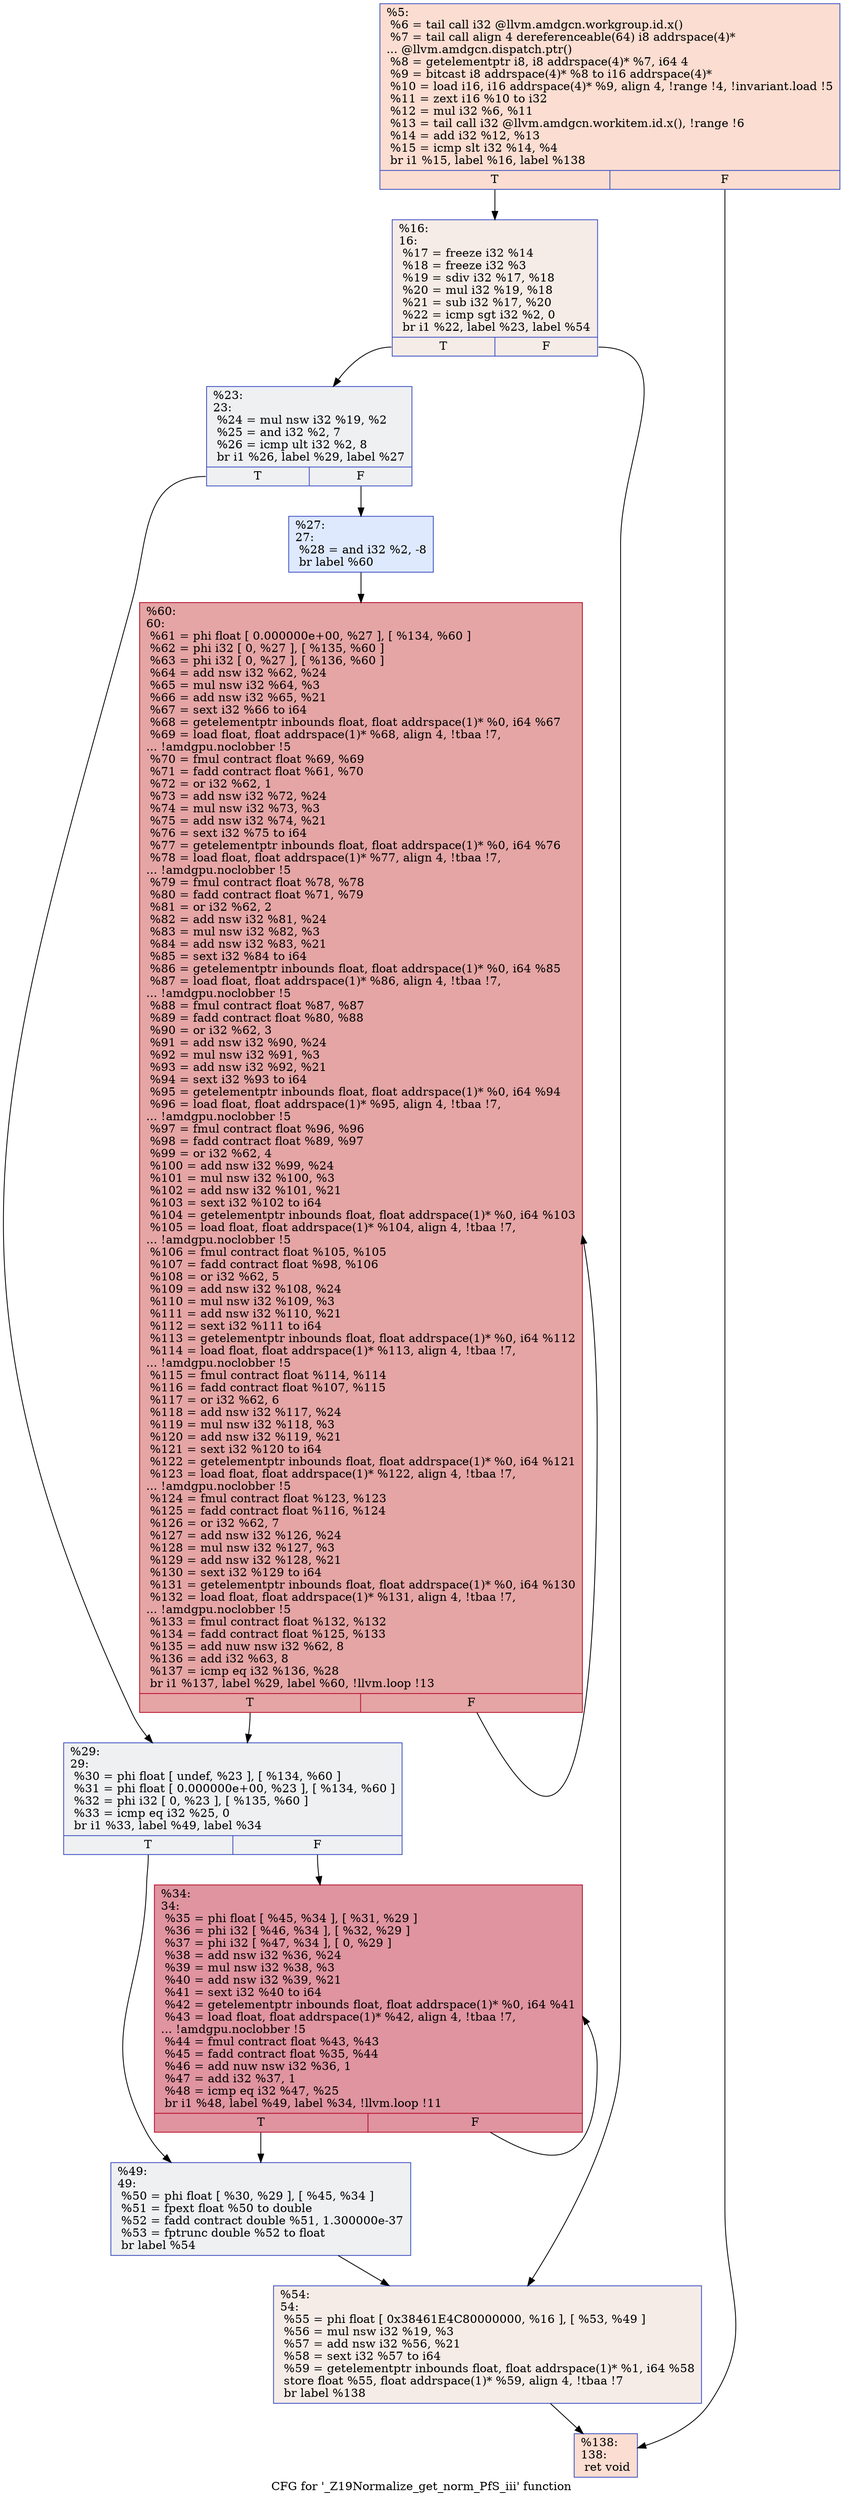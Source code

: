 digraph "CFG for '_Z19Normalize_get_norm_PfS_iii' function" {
	label="CFG for '_Z19Normalize_get_norm_PfS_iii' function";

	Node0x51ad4c0 [shape=record,color="#3d50c3ff", style=filled, fillcolor="#f7b39670",label="{%5:\l  %6 = tail call i32 @llvm.amdgcn.workgroup.id.x()\l  %7 = tail call align 4 dereferenceable(64) i8 addrspace(4)*\l... @llvm.amdgcn.dispatch.ptr()\l  %8 = getelementptr i8, i8 addrspace(4)* %7, i64 4\l  %9 = bitcast i8 addrspace(4)* %8 to i16 addrspace(4)*\l  %10 = load i16, i16 addrspace(4)* %9, align 4, !range !4, !invariant.load !5\l  %11 = zext i16 %10 to i32\l  %12 = mul i32 %6, %11\l  %13 = tail call i32 @llvm.amdgcn.workitem.id.x(), !range !6\l  %14 = add i32 %12, %13\l  %15 = icmp slt i32 %14, %4\l  br i1 %15, label %16, label %138\l|{<s0>T|<s1>F}}"];
	Node0x51ad4c0:s0 -> Node0x51af380;
	Node0x51ad4c0:s1 -> Node0x51af410;
	Node0x51af380 [shape=record,color="#3d50c3ff", style=filled, fillcolor="#ead5c970",label="{%16:\l16:                                               \l  %17 = freeze i32 %14\l  %18 = freeze i32 %3\l  %19 = sdiv i32 %17, %18\l  %20 = mul i32 %19, %18\l  %21 = sub i32 %17, %20\l  %22 = icmp sgt i32 %2, 0\l  br i1 %22, label %23, label %54\l|{<s0>T|<s1>F}}"];
	Node0x51af380:s0 -> Node0x51af910;
	Node0x51af380:s1 -> Node0x51af960;
	Node0x51af910 [shape=record,color="#3d50c3ff", style=filled, fillcolor="#d9dce170",label="{%23:\l23:                                               \l  %24 = mul nsw i32 %19, %2\l  %25 = and i32 %2, 7\l  %26 = icmp ult i32 %2, 8\l  br i1 %26, label %29, label %27\l|{<s0>T|<s1>F}}"];
	Node0x51af910:s0 -> Node0x51afcb0;
	Node0x51af910:s1 -> Node0x51afd00;
	Node0x51afd00 [shape=record,color="#3d50c3ff", style=filled, fillcolor="#b5cdfa70",label="{%27:\l27:                                               \l  %28 = and i32 %2, -8\l  br label %60\l}"];
	Node0x51afd00 -> Node0x51aff00;
	Node0x51afcb0 [shape=record,color="#3d50c3ff", style=filled, fillcolor="#d9dce170",label="{%29:\l29:                                               \l  %30 = phi float [ undef, %23 ], [ %134, %60 ]\l  %31 = phi float [ 0.000000e+00, %23 ], [ %134, %60 ]\l  %32 = phi i32 [ 0, %23 ], [ %135, %60 ]\l  %33 = icmp eq i32 %25, 0\l  br i1 %33, label %49, label %34\l|{<s0>T|<s1>F}}"];
	Node0x51afcb0:s0 -> Node0x51af5e0;
	Node0x51afcb0:s1 -> Node0x51b1330;
	Node0x51b1330 [shape=record,color="#b70d28ff", style=filled, fillcolor="#b70d2870",label="{%34:\l34:                                               \l  %35 = phi float [ %45, %34 ], [ %31, %29 ]\l  %36 = phi i32 [ %46, %34 ], [ %32, %29 ]\l  %37 = phi i32 [ %47, %34 ], [ 0, %29 ]\l  %38 = add nsw i32 %36, %24\l  %39 = mul nsw i32 %38, %3\l  %40 = add nsw i32 %39, %21\l  %41 = sext i32 %40 to i64\l  %42 = getelementptr inbounds float, float addrspace(1)* %0, i64 %41\l  %43 = load float, float addrspace(1)* %42, align 4, !tbaa !7,\l... !amdgpu.noclobber !5\l  %44 = fmul contract float %43, %43\l  %45 = fadd contract float %35, %44\l  %46 = add nuw nsw i32 %36, 1\l  %47 = add i32 %37, 1\l  %48 = icmp eq i32 %47, %25\l  br i1 %48, label %49, label %34, !llvm.loop !11\l|{<s0>T|<s1>F}}"];
	Node0x51b1330:s0 -> Node0x51af5e0;
	Node0x51b1330:s1 -> Node0x51b1330;
	Node0x51af5e0 [shape=record,color="#3d50c3ff", style=filled, fillcolor="#d9dce170",label="{%49:\l49:                                               \l  %50 = phi float [ %30, %29 ], [ %45, %34 ]\l  %51 = fpext float %50 to double\l  %52 = fadd contract double %51, 1.300000e-37\l  %53 = fptrunc double %52 to float\l  br label %54\l}"];
	Node0x51af5e0 -> Node0x51af960;
	Node0x51af960 [shape=record,color="#3d50c3ff", style=filled, fillcolor="#ead5c970",label="{%54:\l54:                                               \l  %55 = phi float [ 0x38461E4C80000000, %16 ], [ %53, %49 ]\l  %56 = mul nsw i32 %19, %3\l  %57 = add nsw i32 %56, %21\l  %58 = sext i32 %57 to i64\l  %59 = getelementptr inbounds float, float addrspace(1)* %1, i64 %58\l  store float %55, float addrspace(1)* %59, align 4, !tbaa !7\l  br label %138\l}"];
	Node0x51af960 -> Node0x51af410;
	Node0x51aff00 [shape=record,color="#b70d28ff", style=filled, fillcolor="#c5333470",label="{%60:\l60:                                               \l  %61 = phi float [ 0.000000e+00, %27 ], [ %134, %60 ]\l  %62 = phi i32 [ 0, %27 ], [ %135, %60 ]\l  %63 = phi i32 [ 0, %27 ], [ %136, %60 ]\l  %64 = add nsw i32 %62, %24\l  %65 = mul nsw i32 %64, %3\l  %66 = add nsw i32 %65, %21\l  %67 = sext i32 %66 to i64\l  %68 = getelementptr inbounds float, float addrspace(1)* %0, i64 %67\l  %69 = load float, float addrspace(1)* %68, align 4, !tbaa !7,\l... !amdgpu.noclobber !5\l  %70 = fmul contract float %69, %69\l  %71 = fadd contract float %61, %70\l  %72 = or i32 %62, 1\l  %73 = add nsw i32 %72, %24\l  %74 = mul nsw i32 %73, %3\l  %75 = add nsw i32 %74, %21\l  %76 = sext i32 %75 to i64\l  %77 = getelementptr inbounds float, float addrspace(1)* %0, i64 %76\l  %78 = load float, float addrspace(1)* %77, align 4, !tbaa !7,\l... !amdgpu.noclobber !5\l  %79 = fmul contract float %78, %78\l  %80 = fadd contract float %71, %79\l  %81 = or i32 %62, 2\l  %82 = add nsw i32 %81, %24\l  %83 = mul nsw i32 %82, %3\l  %84 = add nsw i32 %83, %21\l  %85 = sext i32 %84 to i64\l  %86 = getelementptr inbounds float, float addrspace(1)* %0, i64 %85\l  %87 = load float, float addrspace(1)* %86, align 4, !tbaa !7,\l... !amdgpu.noclobber !5\l  %88 = fmul contract float %87, %87\l  %89 = fadd contract float %80, %88\l  %90 = or i32 %62, 3\l  %91 = add nsw i32 %90, %24\l  %92 = mul nsw i32 %91, %3\l  %93 = add nsw i32 %92, %21\l  %94 = sext i32 %93 to i64\l  %95 = getelementptr inbounds float, float addrspace(1)* %0, i64 %94\l  %96 = load float, float addrspace(1)* %95, align 4, !tbaa !7,\l... !amdgpu.noclobber !5\l  %97 = fmul contract float %96, %96\l  %98 = fadd contract float %89, %97\l  %99 = or i32 %62, 4\l  %100 = add nsw i32 %99, %24\l  %101 = mul nsw i32 %100, %3\l  %102 = add nsw i32 %101, %21\l  %103 = sext i32 %102 to i64\l  %104 = getelementptr inbounds float, float addrspace(1)* %0, i64 %103\l  %105 = load float, float addrspace(1)* %104, align 4, !tbaa !7,\l... !amdgpu.noclobber !5\l  %106 = fmul contract float %105, %105\l  %107 = fadd contract float %98, %106\l  %108 = or i32 %62, 5\l  %109 = add nsw i32 %108, %24\l  %110 = mul nsw i32 %109, %3\l  %111 = add nsw i32 %110, %21\l  %112 = sext i32 %111 to i64\l  %113 = getelementptr inbounds float, float addrspace(1)* %0, i64 %112\l  %114 = load float, float addrspace(1)* %113, align 4, !tbaa !7,\l... !amdgpu.noclobber !5\l  %115 = fmul contract float %114, %114\l  %116 = fadd contract float %107, %115\l  %117 = or i32 %62, 6\l  %118 = add nsw i32 %117, %24\l  %119 = mul nsw i32 %118, %3\l  %120 = add nsw i32 %119, %21\l  %121 = sext i32 %120 to i64\l  %122 = getelementptr inbounds float, float addrspace(1)* %0, i64 %121\l  %123 = load float, float addrspace(1)* %122, align 4, !tbaa !7,\l... !amdgpu.noclobber !5\l  %124 = fmul contract float %123, %123\l  %125 = fadd contract float %116, %124\l  %126 = or i32 %62, 7\l  %127 = add nsw i32 %126, %24\l  %128 = mul nsw i32 %127, %3\l  %129 = add nsw i32 %128, %21\l  %130 = sext i32 %129 to i64\l  %131 = getelementptr inbounds float, float addrspace(1)* %0, i64 %130\l  %132 = load float, float addrspace(1)* %131, align 4, !tbaa !7,\l... !amdgpu.noclobber !5\l  %133 = fmul contract float %132, %132\l  %134 = fadd contract float %125, %133\l  %135 = add nuw nsw i32 %62, 8\l  %136 = add i32 %63, 8\l  %137 = icmp eq i32 %136, %28\l  br i1 %137, label %29, label %60, !llvm.loop !13\l|{<s0>T|<s1>F}}"];
	Node0x51aff00:s0 -> Node0x51afcb0;
	Node0x51aff00:s1 -> Node0x51aff00;
	Node0x51af410 [shape=record,color="#3d50c3ff", style=filled, fillcolor="#f7b39670",label="{%138:\l138:                                              \l  ret void\l}"];
}
